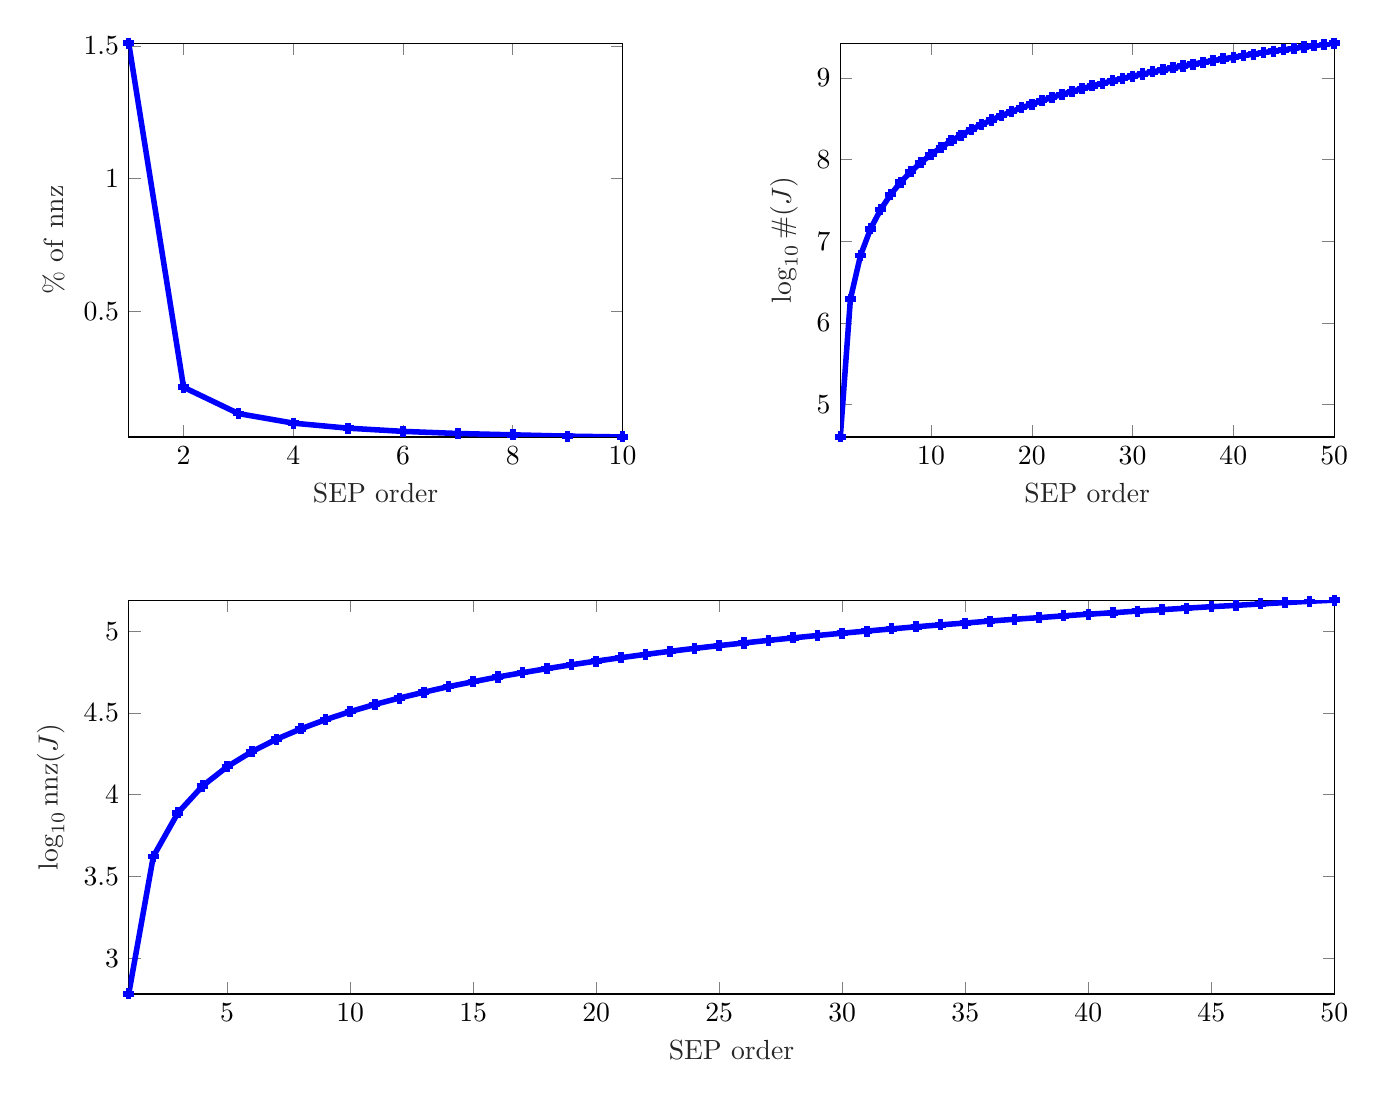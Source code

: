 % This file was created by matlab2tikz.
%
%The latest updates can be retrieved from
%  http://www.mathworks.com/matlabcentral/fileexchange/22022-matlab2tikz-matlab2tikz
%where you can also make suggestions and rate matlab2tikz.
%
\begin{tikzpicture}

\begin{axis}[%
width=2.469in,
height=1.969in,
at={(1.011in,3.427in)},
scale only axis,
xmin=1,
xmax=10,
xlabel style={font=\color{white!15!black}},
xlabel={SEP order},
ymin=0.028,
ymax=1.51,
ylabel style={font=\color{white!15!black}},
ylabel={\% of \textrm{nnz}},
axis background/.style={fill=white}
]
\addplot [color=blue, line width=2.0pt, mark=+, mark options={solid, blue}, forget plot]
  table[row sep=crcr]{%
1	1.51\\
2	0.215\\
3	0.116\\
4	0.08\\
5	0.061\\
6	0.049\\
7	0.041\\
8	0.036\\
9	0.031\\
10	0.028\\
};
\end{axis}

\begin{axis}[%
width=2.469in,
height=1.969in,
at={(4.569in,3.427in)},
scale only axis,
xmin=1,
xmax=50,
xlabel style={font=\color{white!15!black}},
xlabel={SEP order},
ymin=4.602,
ymax=9.426,
ylabel style={font=\color{white!15!black}},
ylabel={$\log_{10} \#(J)$},
axis background/.style={fill=white}
]
\addplot [color=blue, line width=2.0pt, mark=+, mark options={solid, blue}, forget plot]
  table[row sep=crcr]{%
1	4.602\\
2	6.289\\
3	6.824\\
4	7.151\\
5	7.387\\
6	7.572\\
7	7.724\\
8	7.852\\
9	7.963\\
10	8.061\\
11	8.149\\
12	8.228\\
13	8.3\\
14	8.367\\
15	8.428\\
16	8.485\\
17	8.538\\
18	8.588\\
19	8.635\\
20	8.679\\
21	8.721\\
22	8.761\\
23	8.799\\
24	8.835\\
25	8.869\\
26	8.902\\
27	8.934\\
28	8.964\\
29	8.993\\
30	9.021\\
31	9.048\\
32	9.074\\
33	9.099\\
34	9.123\\
35	9.146\\
36	9.169\\
37	9.191\\
38	9.212\\
39	9.233\\
40	9.253\\
41	9.273\\
42	9.292\\
43	9.31\\
44	9.328\\
45	9.345\\
46	9.362\\
47	9.379\\
48	9.395\\
49	9.411\\
50	9.426\\
};
\end{axis}

\begin{axis}[%
width=6.028in,
height=1.969in,
at={(1.011in,0.642in)},
scale only axis,
xmin=1,
xmax=50,
xlabel style={font=\color{white!15!black}},
xlabel={SEP order},
ymin=2.781,
ymax=5.19,
ylabel style={font=\color{white!15!black}},
ylabel={$\log_{10} \mathrm{nnz}(J)$},
axis background/.style={fill=white}
]
\addplot [color=blue, line width=2.0pt, mark=+, mark options={solid, blue}, forget plot]
  table[row sep=crcr]{%
1	2.781\\
2	3.622\\
3	3.889\\
4	4.053\\
5	4.171\\
6	4.263\\
7	4.339\\
8	4.403\\
9	4.459\\
10	4.508\\
11	4.552\\
12	4.591\\
13	4.627\\
14	4.661\\
15	4.691\\
16	4.72\\
17	4.746\\
18	4.771\\
19	4.795\\
20	4.817\\
21	4.838\\
22	4.858\\
23	4.877\\
24	4.895\\
25	4.912\\
26	4.928\\
27	4.944\\
28	4.959\\
29	4.974\\
30	4.988\\
31	5.001\\
32	5.014\\
33	5.027\\
34	5.039\\
35	5.05\\
36	5.062\\
37	5.073\\
38	5.083\\
39	5.094\\
40	5.104\\
41	5.113\\
42	5.123\\
43	5.132\\
44	5.141\\
45	5.15\\
46	5.158\\
47	5.167\\
48	5.175\\
49	5.183\\
50	5.19\\
};
\end{axis}
\end{tikzpicture}%